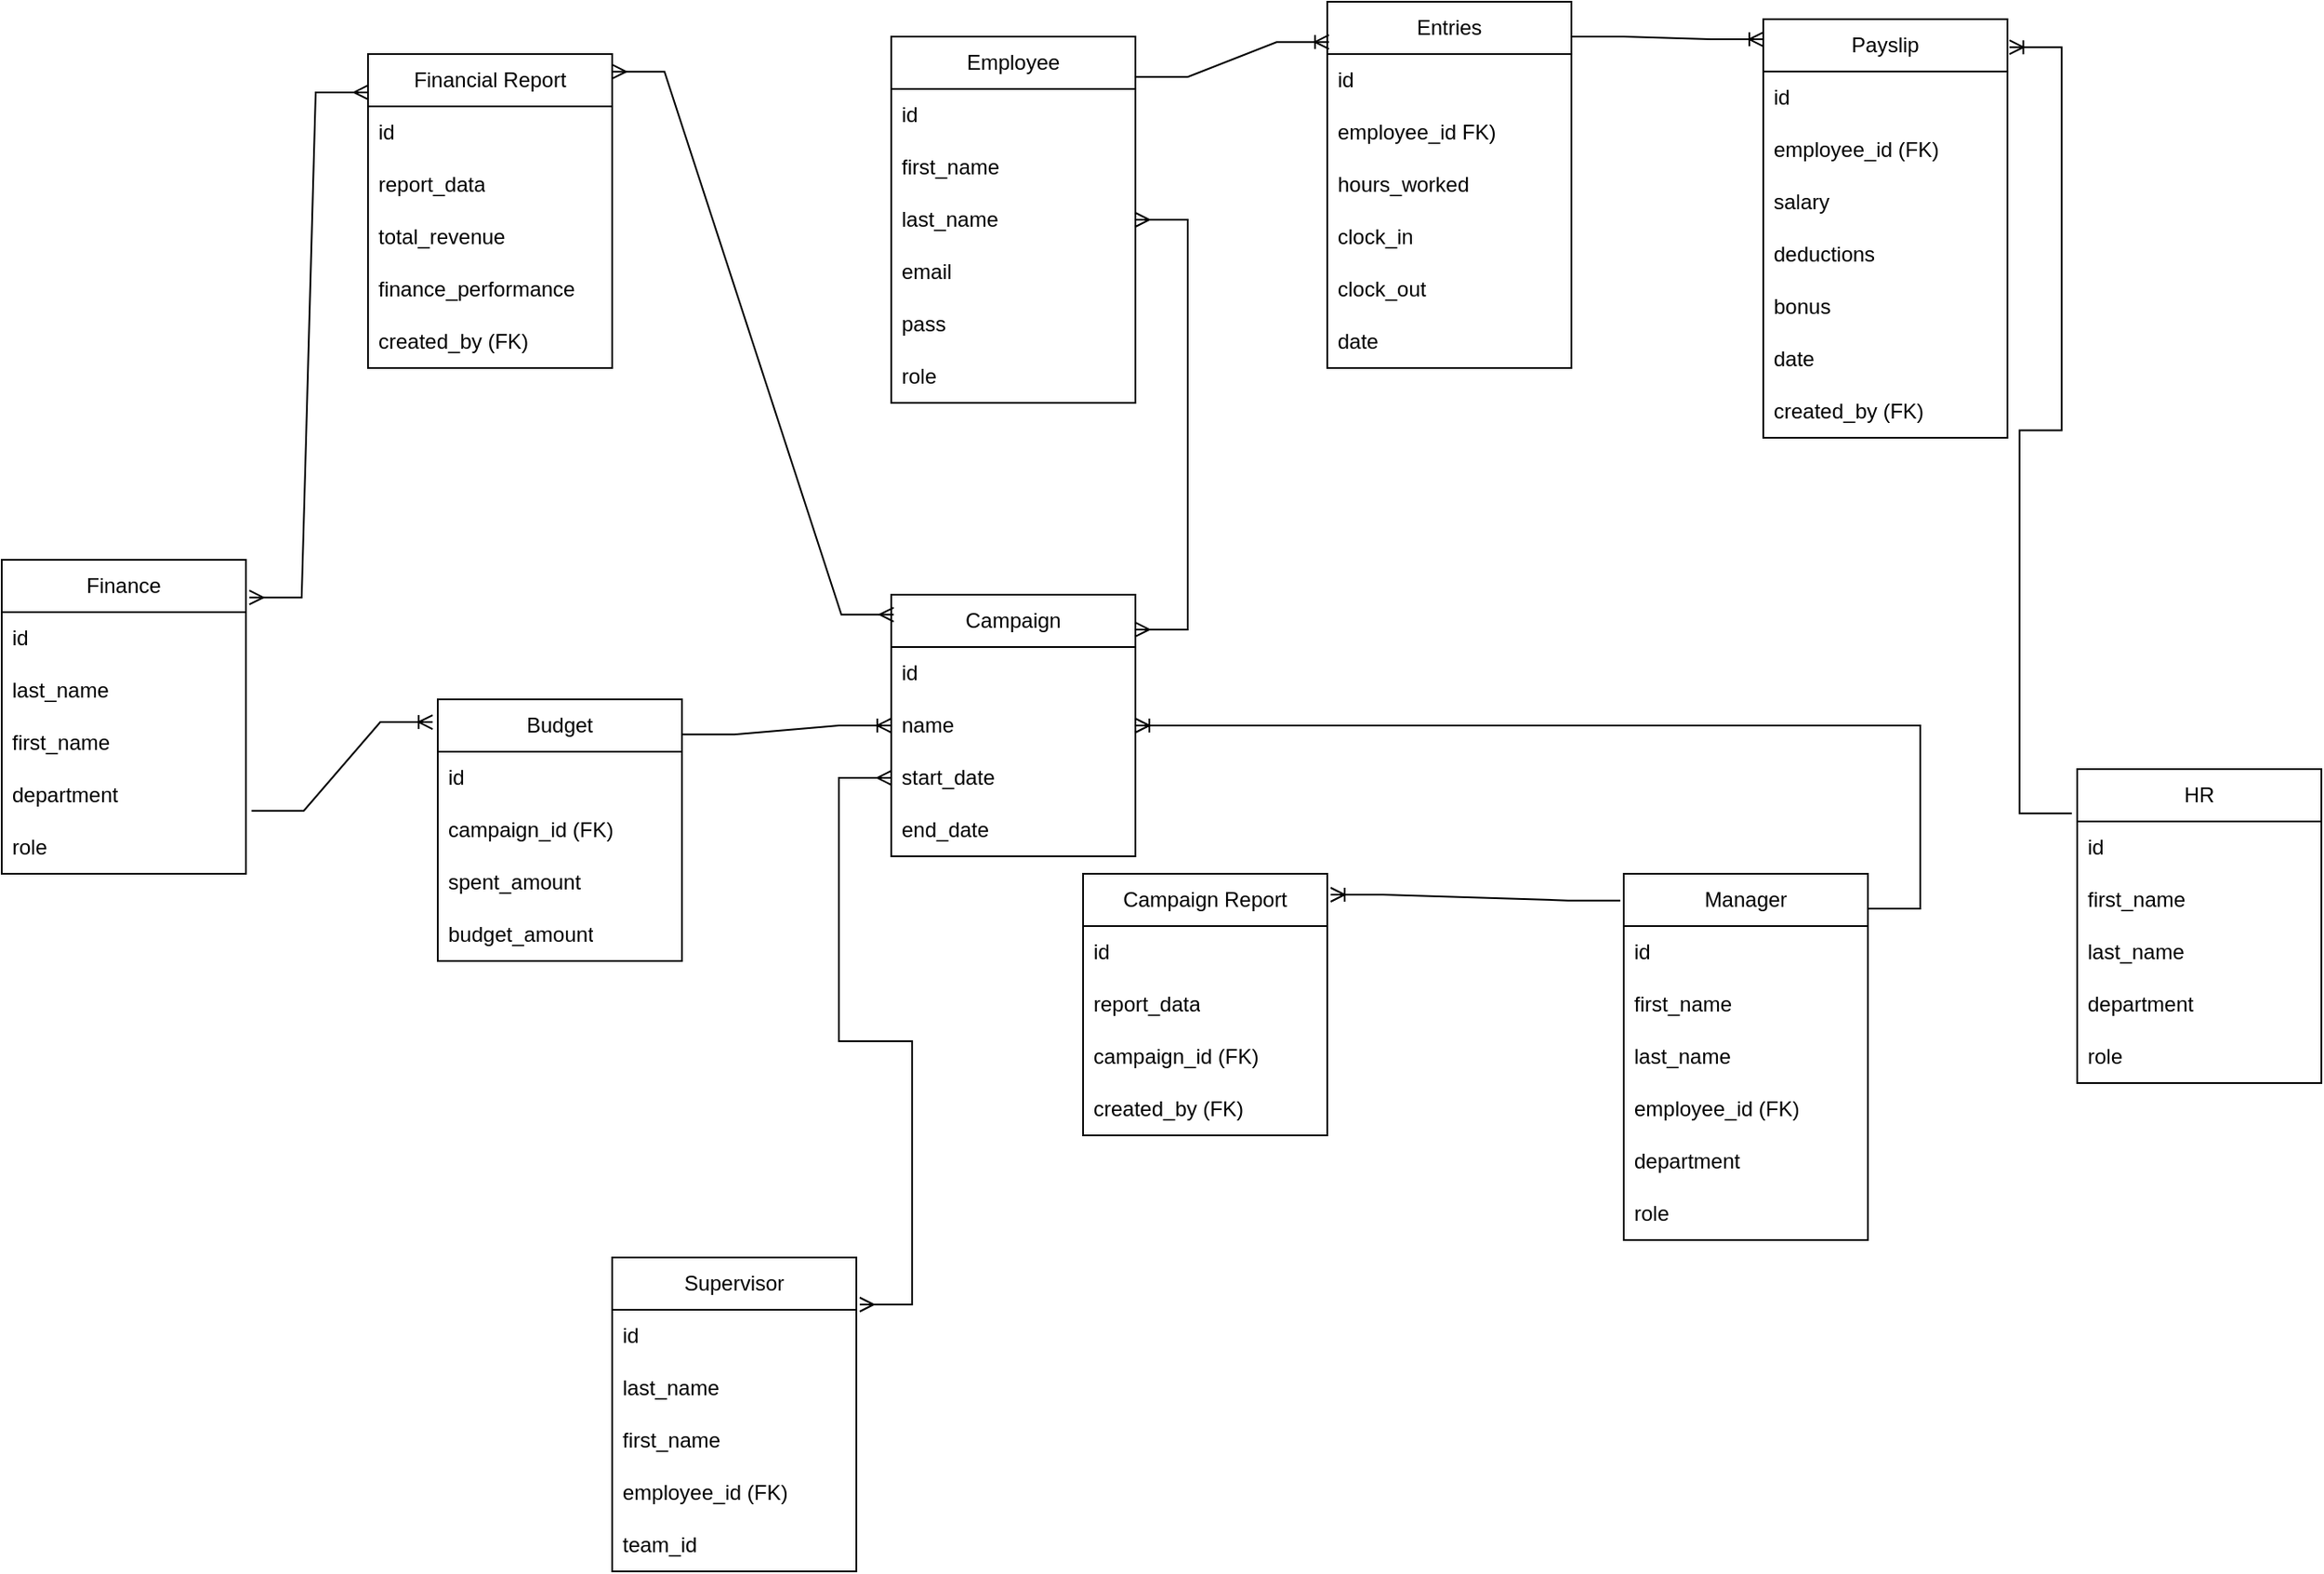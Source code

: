 <mxfile version="26.2.5">
  <diagram name="Page-1" id="Wmfk6qLvbJTr1F1_VfFd">
    <mxGraphModel dx="2498" dy="925" grid="1" gridSize="10" guides="1" tooltips="1" connect="1" arrows="1" fold="1" page="1" pageScale="1" pageWidth="827" pageHeight="1169" math="0" shadow="0">
      <root>
        <mxCell id="0" />
        <mxCell id="1" parent="0" />
        <mxCell id="tuSqd3and5ok3ep6RJln-10" value="Employee" style="swimlane;fontStyle=0;childLayout=stackLayout;horizontal=1;startSize=30;horizontalStack=0;resizeParent=1;resizeParentMax=0;resizeLast=0;collapsible=1;marginBottom=0;whiteSpace=wrap;html=1;" vertex="1" parent="1">
          <mxGeometry x="-40" y="90" width="140" height="210" as="geometry" />
        </mxCell>
        <mxCell id="tuSqd3and5ok3ep6RJln-11" value="id" style="text;strokeColor=none;fillColor=none;align=left;verticalAlign=middle;spacingLeft=4;spacingRight=4;overflow=hidden;points=[[0,0.5],[1,0.5]];portConstraint=eastwest;rotatable=0;whiteSpace=wrap;html=1;" vertex="1" parent="tuSqd3and5ok3ep6RJln-10">
          <mxGeometry y="30" width="140" height="30" as="geometry" />
        </mxCell>
        <mxCell id="tuSqd3and5ok3ep6RJln-13" value="first_&lt;span style=&quot;color: rgba(0, 0, 0, 0); font-family: monospace; font-size: 0px; text-wrap-mode: nowrap;&quot;&gt;%3CmxGraphModel%3E%3Croot%3E%3CmxCell%20id%3D%220%22%2F%3E%3CmxCell%20id%3D%221%22%20parent%3D%220%22%2F%3E%3CmxCell%20id%3D%222%22%20value%3D%22name%22%20style%3D%22text%3BstrokeColor%3Dnone%3BfillColor%3Dnone%3Balign%3Dleft%3BverticalAlign%3Dmiddle%3BspacingLeft%3D4%3BspacingRight%3D4%3Boverflow%3Dhidden%3Bpoints%3D%5B%5B0%2C0.5%5D%2C%5B1%2C0.5%5D%5D%3BportConstraint%3Deastwest%3Brotatable%3D0%3BwhiteSpace%3Dwrap%3Bhtml%3D1%3B%22%20vertex%3D%221%22%20parent%3D%221%22%3E%3CmxGeometry%20x%3D%22-200%22%20y%3D%22850%22%20width%3D%22140%22%20height%3D%2230%22%20as%3D%22geometry%22%2F%3E%3C%2FmxCell%3E%3C%2Froot%3E%3C%2FmxGraphModel%3E&lt;/span&gt;name" style="text;strokeColor=none;fillColor=none;align=left;verticalAlign=middle;spacingLeft=4;spacingRight=4;overflow=hidden;points=[[0,0.5],[1,0.5]];portConstraint=eastwest;rotatable=0;whiteSpace=wrap;html=1;" vertex="1" parent="tuSqd3and5ok3ep6RJln-10">
          <mxGeometry y="60" width="140" height="30" as="geometry" />
        </mxCell>
        <mxCell id="tuSqd3and5ok3ep6RJln-120" value="last_&lt;span style=&quot;color: rgba(0, 0, 0, 0); font-family: monospace; font-size: 0px; text-wrap-mode: nowrap;&quot;&gt;%3CmxGraphModel%3E%3Croot%3E%3CmxCell%20id%3D%220%22%2F%3E%3CmxCell%20id%3D%221%22%20parent%3D%220%22%2F%3E%3CmxCell%20id%3D%222%22%20value%3D%22name%22%20style%3D%22text%3BstrokeColor%3Dnone%3BfillColor%3Dnone%3Balign%3Dleft%3BverticalAlign%3Dmiddle%3BspacingLeft%3D4%3BspacingRight%3D4%3Boverflow%3Dhidden%3Bpoints%3D%5B%5B0%2C0.5%5D%2C%5B1%2C0.5%5D%5D%3BportConstraint%3Deastwest%3Brotatable%3D0%3BwhiteSpace%3Dwrap%3Bhtml%3D1%3B%22%20vertex%3D%221%22%20parent%3D%221%22%3E%3CmxGeometry%20x%3D%22-200%22%20y%3D%22850%22%20width%3D%22140%22%20height%3D%2230%22%20as%3D%22geometry%22%2F%3E%3C%2FmxCell%3E%3C%2Froot%3E%3C%2FmxGraphModel%3E&lt;/span&gt;name" style="text;strokeColor=none;fillColor=none;align=left;verticalAlign=middle;spacingLeft=4;spacingRight=4;overflow=hidden;points=[[0,0.5],[1,0.5]];portConstraint=eastwest;rotatable=0;whiteSpace=wrap;html=1;" vertex="1" parent="tuSqd3and5ok3ep6RJln-10">
          <mxGeometry y="90" width="140" height="30" as="geometry" />
        </mxCell>
        <mxCell id="tuSqd3and5ok3ep6RJln-15" value="email" style="text;strokeColor=none;fillColor=none;align=left;verticalAlign=middle;spacingLeft=4;spacingRight=4;overflow=hidden;points=[[0,0.5],[1,0.5]];portConstraint=eastwest;rotatable=0;whiteSpace=wrap;html=1;" vertex="1" parent="tuSqd3and5ok3ep6RJln-10">
          <mxGeometry y="120" width="140" height="30" as="geometry" />
        </mxCell>
        <mxCell id="tuSqd3and5ok3ep6RJln-16" value="pass" style="text;strokeColor=none;fillColor=none;align=left;verticalAlign=middle;spacingLeft=4;spacingRight=4;overflow=hidden;points=[[0,0.5],[1,0.5]];portConstraint=eastwest;rotatable=0;whiteSpace=wrap;html=1;" vertex="1" parent="tuSqd3and5ok3ep6RJln-10">
          <mxGeometry y="150" width="140" height="30" as="geometry" />
        </mxCell>
        <mxCell id="tuSqd3and5ok3ep6RJln-17" value="role" style="text;strokeColor=none;fillColor=none;align=left;verticalAlign=middle;spacingLeft=4;spacingRight=4;overflow=hidden;points=[[0,0.5],[1,0.5]];portConstraint=eastwest;rotatable=0;whiteSpace=wrap;html=1;" vertex="1" parent="tuSqd3and5ok3ep6RJln-10">
          <mxGeometry y="180" width="140" height="30" as="geometry" />
        </mxCell>
        <mxCell id="tuSqd3and5ok3ep6RJln-27" value="Entries" style="swimlane;fontStyle=0;childLayout=stackLayout;horizontal=1;startSize=30;horizontalStack=0;resizeParent=1;resizeParentMax=0;resizeLast=0;collapsible=1;marginBottom=0;whiteSpace=wrap;html=1;" vertex="1" parent="1">
          <mxGeometry x="210" y="70" width="140" height="210" as="geometry" />
        </mxCell>
        <mxCell id="tuSqd3and5ok3ep6RJln-34" value="id" style="text;strokeColor=none;fillColor=none;align=left;verticalAlign=middle;spacingLeft=4;spacingRight=4;overflow=hidden;points=[[0,0.5],[1,0.5]];portConstraint=eastwest;rotatable=0;whiteSpace=wrap;html=1;" vertex="1" parent="tuSqd3and5ok3ep6RJln-27">
          <mxGeometry y="30" width="140" height="30" as="geometry" />
        </mxCell>
        <mxCell id="tuSqd3and5ok3ep6RJln-28" value="employee_id FK)" style="text;strokeColor=none;fillColor=none;align=left;verticalAlign=middle;spacingLeft=4;spacingRight=4;overflow=hidden;points=[[0,0.5],[1,0.5]];portConstraint=eastwest;rotatable=0;whiteSpace=wrap;html=1;" vertex="1" parent="tuSqd3and5ok3ep6RJln-27">
          <mxGeometry y="60" width="140" height="30" as="geometry" />
        </mxCell>
        <mxCell id="tuSqd3and5ok3ep6RJln-29" value="hours_worked" style="text;strokeColor=none;fillColor=none;align=left;verticalAlign=middle;spacingLeft=4;spacingRight=4;overflow=hidden;points=[[0,0.5],[1,0.5]];portConstraint=eastwest;rotatable=0;whiteSpace=wrap;html=1;" vertex="1" parent="tuSqd3and5ok3ep6RJln-27">
          <mxGeometry y="90" width="140" height="30" as="geometry" />
        </mxCell>
        <mxCell id="tuSqd3and5ok3ep6RJln-30" value="clock_in" style="text;strokeColor=none;fillColor=none;align=left;verticalAlign=middle;spacingLeft=4;spacingRight=4;overflow=hidden;points=[[0,0.5],[1,0.5]];portConstraint=eastwest;rotatable=0;whiteSpace=wrap;html=1;" vertex="1" parent="tuSqd3and5ok3ep6RJln-27">
          <mxGeometry y="120" width="140" height="30" as="geometry" />
        </mxCell>
        <mxCell id="tuSqd3and5ok3ep6RJln-31" value="clock_out" style="text;strokeColor=none;fillColor=none;align=left;verticalAlign=middle;spacingLeft=4;spacingRight=4;overflow=hidden;points=[[0,0.5],[1,0.5]];portConstraint=eastwest;rotatable=0;whiteSpace=wrap;html=1;" vertex="1" parent="tuSqd3and5ok3ep6RJln-27">
          <mxGeometry y="150" width="140" height="30" as="geometry" />
        </mxCell>
        <mxCell id="tuSqd3and5ok3ep6RJln-32" value="date" style="text;strokeColor=none;fillColor=none;align=left;verticalAlign=middle;spacingLeft=4;spacingRight=4;overflow=hidden;points=[[0,0.5],[1,0.5]];portConstraint=eastwest;rotatable=0;whiteSpace=wrap;html=1;" vertex="1" parent="tuSqd3and5ok3ep6RJln-27">
          <mxGeometry y="180" width="140" height="30" as="geometry" />
        </mxCell>
        <mxCell id="tuSqd3and5ok3ep6RJln-35" value="Payslip" style="swimlane;fontStyle=0;childLayout=stackLayout;horizontal=1;startSize=30;horizontalStack=0;resizeParent=1;resizeParentMax=0;resizeLast=0;collapsible=1;marginBottom=0;whiteSpace=wrap;html=1;" vertex="1" parent="1">
          <mxGeometry x="460" y="80" width="140" height="240" as="geometry" />
        </mxCell>
        <mxCell id="tuSqd3and5ok3ep6RJln-36" value="id" style="text;strokeColor=none;fillColor=none;align=left;verticalAlign=middle;spacingLeft=4;spacingRight=4;overflow=hidden;points=[[0,0.5],[1,0.5]];portConstraint=eastwest;rotatable=0;whiteSpace=wrap;html=1;" vertex="1" parent="tuSqd3and5ok3ep6RJln-35">
          <mxGeometry y="30" width="140" height="30" as="geometry" />
        </mxCell>
        <mxCell id="tuSqd3and5ok3ep6RJln-37" value="employee_id (FK)" style="text;strokeColor=none;fillColor=none;align=left;verticalAlign=middle;spacingLeft=4;spacingRight=4;overflow=hidden;points=[[0,0.5],[1,0.5]];portConstraint=eastwest;rotatable=0;whiteSpace=wrap;html=1;" vertex="1" parent="tuSqd3and5ok3ep6RJln-35">
          <mxGeometry y="60" width="140" height="30" as="geometry" />
        </mxCell>
        <mxCell id="tuSqd3and5ok3ep6RJln-38" value="salary" style="text;strokeColor=none;fillColor=none;align=left;verticalAlign=middle;spacingLeft=4;spacingRight=4;overflow=hidden;points=[[0,0.5],[1,0.5]];portConstraint=eastwest;rotatable=0;whiteSpace=wrap;html=1;" vertex="1" parent="tuSqd3and5ok3ep6RJln-35">
          <mxGeometry y="90" width="140" height="30" as="geometry" />
        </mxCell>
        <mxCell id="tuSqd3and5ok3ep6RJln-39" value="deductions" style="text;strokeColor=none;fillColor=none;align=left;verticalAlign=middle;spacingLeft=4;spacingRight=4;overflow=hidden;points=[[0,0.5],[1,0.5]];portConstraint=eastwest;rotatable=0;whiteSpace=wrap;html=1;" vertex="1" parent="tuSqd3and5ok3ep6RJln-35">
          <mxGeometry y="120" width="140" height="30" as="geometry" />
        </mxCell>
        <mxCell id="tuSqd3and5ok3ep6RJln-40" value="bonus" style="text;strokeColor=none;fillColor=none;align=left;verticalAlign=middle;spacingLeft=4;spacingRight=4;overflow=hidden;points=[[0,0.5],[1,0.5]];portConstraint=eastwest;rotatable=0;whiteSpace=wrap;html=1;" vertex="1" parent="tuSqd3and5ok3ep6RJln-35">
          <mxGeometry y="150" width="140" height="30" as="geometry" />
        </mxCell>
        <mxCell id="tuSqd3and5ok3ep6RJln-41" value="date" style="text;strokeColor=none;fillColor=none;align=left;verticalAlign=middle;spacingLeft=4;spacingRight=4;overflow=hidden;points=[[0,0.5],[1,0.5]];portConstraint=eastwest;rotatable=0;whiteSpace=wrap;html=1;" vertex="1" parent="tuSqd3and5ok3ep6RJln-35">
          <mxGeometry y="180" width="140" height="30" as="geometry" />
        </mxCell>
        <mxCell id="tuSqd3and5ok3ep6RJln-114" value="created_by (FK)" style="text;strokeColor=none;fillColor=none;align=left;verticalAlign=middle;spacingLeft=4;spacingRight=4;overflow=hidden;points=[[0,0.5],[1,0.5]];portConstraint=eastwest;rotatable=0;whiteSpace=wrap;html=1;" vertex="1" parent="tuSqd3and5ok3ep6RJln-35">
          <mxGeometry y="210" width="140" height="30" as="geometry" />
        </mxCell>
        <mxCell id="tuSqd3and5ok3ep6RJln-42" value="Campaign" style="swimlane;fontStyle=0;childLayout=stackLayout;horizontal=1;startSize=30;horizontalStack=0;resizeParent=1;resizeParentMax=0;resizeLast=0;collapsible=1;marginBottom=0;whiteSpace=wrap;html=1;" vertex="1" parent="1">
          <mxGeometry x="-40" y="410" width="140" height="150" as="geometry" />
        </mxCell>
        <mxCell id="tuSqd3and5ok3ep6RJln-43" value="id" style="text;strokeColor=none;fillColor=none;align=left;verticalAlign=middle;spacingLeft=4;spacingRight=4;overflow=hidden;points=[[0,0.5],[1,0.5]];portConstraint=eastwest;rotatable=0;whiteSpace=wrap;html=1;" vertex="1" parent="tuSqd3and5ok3ep6RJln-42">
          <mxGeometry y="30" width="140" height="30" as="geometry" />
        </mxCell>
        <mxCell id="tuSqd3and5ok3ep6RJln-44" value="name" style="text;strokeColor=none;fillColor=none;align=left;verticalAlign=middle;spacingLeft=4;spacingRight=4;overflow=hidden;points=[[0,0.5],[1,0.5]];portConstraint=eastwest;rotatable=0;whiteSpace=wrap;html=1;" vertex="1" parent="tuSqd3and5ok3ep6RJln-42">
          <mxGeometry y="60" width="140" height="30" as="geometry" />
        </mxCell>
        <mxCell id="tuSqd3and5ok3ep6RJln-45" value="start_date" style="text;strokeColor=none;fillColor=none;align=left;verticalAlign=middle;spacingLeft=4;spacingRight=4;overflow=hidden;points=[[0,0.5],[1,0.5]];portConstraint=eastwest;rotatable=0;whiteSpace=wrap;html=1;" vertex="1" parent="tuSqd3and5ok3ep6RJln-42">
          <mxGeometry y="90" width="140" height="30" as="geometry" />
        </mxCell>
        <mxCell id="tuSqd3and5ok3ep6RJln-46" value="end_date" style="text;strokeColor=none;fillColor=none;align=left;verticalAlign=middle;spacingLeft=4;spacingRight=4;overflow=hidden;points=[[0,0.5],[1,0.5]];portConstraint=eastwest;rotatable=0;whiteSpace=wrap;html=1;" vertex="1" parent="tuSqd3and5ok3ep6RJln-42">
          <mxGeometry y="120" width="140" height="30" as="geometry" />
        </mxCell>
        <mxCell id="tuSqd3and5ok3ep6RJln-49" value="Campaign Report&lt;span style=&quot;color: rgba(0, 0, 0, 0); font-family: monospace; font-size: 0px; text-align: start; text-wrap-mode: nowrap;&quot;&gt;%3CmxGraphModel%3E%3Croot%3E%3CmxCell%20id%3D%220%22%2F%3E%3CmxCell%20id%3D%221%22%20parent%3D%220%22%2F%3E%3CmxCell%20id%3D%222%22%20value%3D%22Campaign%20Report%22%20style%3D%22swimlane%3BfontStyle%3D0%3BchildLayout%3DstackLayout%3Bhorizontal%3D1%3BstartSize%3D30%3BhorizontalStack%3D0%3BresizeParent%3D1%3BresizeParentMax%3D0%3BresizeLast%3D0%3Bcollapsible%3D1%3BmarginBottom%3D0%3BwhiteSpace%3Dwrap%3Bhtml%3D1%3B%22%20vertex%3D%221%22%20parent%3D%221%22%3E%3CmxGeometry%20x%3D%2270%22%20y%3D%22570%22%20width%3D%22140%22%20height%3D%22150%22%20as%3D%22geometry%22%3E%3CmxRectangle%20x%3D%2280%22%20y%3D%22520%22%20width%3D%22130%22%20height%3D%2230%22%20as%3D%22alternateBounds%22%2F%3E%3C%2FmxGeometry%3E%3C%2FmxCell%3E%3CmxCell%20id%3D%223%22%20value%3D%22id%22%20style%3D%22text%3BstrokeColor%3Dnone%3BfillColor%3Dnone%3Balign%3Dleft%3BverticalAlign%3Dmiddle%3BspacingLeft%3D4%3BspacingRight%3D4%3Boverflow%3Dhidden%3Bpoints%3D%5B%5B0%2C0.5%5D%2C%5B1%2C0.5%5D%5D%3BportConstraint%3Deastwest%3Brotatable%3D0%3BwhiteSpace%3Dwrap%3Bhtml%3D1%3B%22%20vertex%3D%221%22%20parent%3D%222%22%3E%3CmxGeometry%20y%3D%2230%22%20width%3D%22140%22%20height%3D%2230%22%20as%3D%22geometry%22%2F%3E%3C%2FmxCell%3E%3CmxCell%20id%3D%224%22%20value%3D%22report_data%22%20style%3D%22text%3BstrokeColor%3Dnone%3BfillColor%3Dnone%3Balign%3Dleft%3BverticalAlign%3Dmiddle%3BspacingLeft%3D4%3BspacingRight%3D4%3Boverflow%3Dhidden%3Bpoints%3D%5B%5B0%2C0.5%5D%2C%5B1%2C0.5%5D%5D%3BportConstraint%3Deastwest%3Brotatable%3D0%3BwhiteSpace%3Dwrap%3Bhtml%3D1%3B%22%20vertex%3D%221%22%20parent%3D%222%22%3E%3CmxGeometry%20y%3D%2260%22%20width%3D%22140%22%20height%3D%2230%22%20as%3D%22geometry%22%2F%3E%3C%2FmxCell%3E%3CmxCell%20id%3D%225%22%20value%3D%22campaign_id%20(FK)%22%20style%3D%22text%3BstrokeColor%3Dnone%3BfillColor%3Dnone%3Balign%3Dleft%3BverticalAlign%3Dmiddle%3BspacingLeft%3D4%3BspacingRight%3D4%3Boverflow%3Dhidden%3Bpoints%3D%5B%5B0%2C0.5%5D%2C%5B1%2C0.5%5D%5D%3BportConstraint%3Deastwest%3Brotatable%3D0%3BwhiteSpace%3Dwrap%3Bhtml%3D1%3B%22%20vertex%3D%221%22%20parent%3D%222%22%3E%3CmxGeometry%20y%3D%2290%22%20width%3D%22140%22%20height%3D%2230%22%20as%3D%22geometry%22%2F%3E%3C%2FmxCell%3E%3CmxCell%20id%3D%226%22%20value%3D%22created_by%20(FK)%22%20style%3D%22text%3BstrokeColor%3Dnone%3BfillColor%3Dnone%3Balign%3Dleft%3BverticalAlign%3Dmiddle%3BspacingLeft%3D4%3BspacingRight%3D4%3Boverflow%3Dhidden%3Bpoints%3D%5B%5B0%2C0.5%5D%2C%5B1%2C0.5%5D%5D%3BportConstraint%3Deastwest%3Brotatable%3D0%3BwhiteSpace%3Dwrap%3Bhtml%3D1%3B%22%20vertex%3D%221%22%20parent%3D%222%22%3E%3CmxGeometry%20y%3D%22120%22%20width%3D%22140%22%20height%3D%2230%22%20as%3D%22geometry%22%2F%3E%3C%2FmxCell%3E%3C%2Froot%3E%3C%2FmxGraphModel%3E&lt;/span&gt;" style="swimlane;fontStyle=0;childLayout=stackLayout;horizontal=1;startSize=30;horizontalStack=0;resizeParent=1;resizeParentMax=0;resizeLast=0;collapsible=1;marginBottom=0;whiteSpace=wrap;html=1;" vertex="1" parent="1">
          <mxGeometry x="70" y="570" width="140" height="150" as="geometry">
            <mxRectangle x="80" y="520" width="130" height="30" as="alternateBounds" />
          </mxGeometry>
        </mxCell>
        <mxCell id="tuSqd3and5ok3ep6RJln-50" value="id" style="text;strokeColor=none;fillColor=none;align=left;verticalAlign=middle;spacingLeft=4;spacingRight=4;overflow=hidden;points=[[0,0.5],[1,0.5]];portConstraint=eastwest;rotatable=0;whiteSpace=wrap;html=1;" vertex="1" parent="tuSqd3and5ok3ep6RJln-49">
          <mxGeometry y="30" width="140" height="30" as="geometry" />
        </mxCell>
        <mxCell id="tuSqd3and5ok3ep6RJln-51" value="report_data" style="text;strokeColor=none;fillColor=none;align=left;verticalAlign=middle;spacingLeft=4;spacingRight=4;overflow=hidden;points=[[0,0.5],[1,0.5]];portConstraint=eastwest;rotatable=0;whiteSpace=wrap;html=1;" vertex="1" parent="tuSqd3and5ok3ep6RJln-49">
          <mxGeometry y="60" width="140" height="30" as="geometry" />
        </mxCell>
        <mxCell id="tuSqd3and5ok3ep6RJln-52" value="campaign_id (FK)" style="text;strokeColor=none;fillColor=none;align=left;verticalAlign=middle;spacingLeft=4;spacingRight=4;overflow=hidden;points=[[0,0.5],[1,0.5]];portConstraint=eastwest;rotatable=0;whiteSpace=wrap;html=1;" vertex="1" parent="tuSqd3and5ok3ep6RJln-49">
          <mxGeometry y="90" width="140" height="30" as="geometry" />
        </mxCell>
        <mxCell id="tuSqd3and5ok3ep6RJln-53" value="created_by (FK)" style="text;strokeColor=none;fillColor=none;align=left;verticalAlign=middle;spacingLeft=4;spacingRight=4;overflow=hidden;points=[[0,0.5],[1,0.5]];portConstraint=eastwest;rotatable=0;whiteSpace=wrap;html=1;" vertex="1" parent="tuSqd3and5ok3ep6RJln-49">
          <mxGeometry y="120" width="140" height="30" as="geometry" />
        </mxCell>
        <mxCell id="tuSqd3and5ok3ep6RJln-54" value="Manager" style="swimlane;fontStyle=0;childLayout=stackLayout;horizontal=1;startSize=30;horizontalStack=0;resizeParent=1;resizeParentMax=0;resizeLast=0;collapsible=1;marginBottom=0;whiteSpace=wrap;html=1;" vertex="1" parent="1">
          <mxGeometry x="380" y="570" width="140" height="210" as="geometry" />
        </mxCell>
        <mxCell id="tuSqd3and5ok3ep6RJln-55" value="id" style="text;strokeColor=none;fillColor=none;align=left;verticalAlign=middle;spacingLeft=4;spacingRight=4;overflow=hidden;points=[[0,0.5],[1,0.5]];portConstraint=eastwest;rotatable=0;whiteSpace=wrap;html=1;" vertex="1" parent="tuSqd3and5ok3ep6RJln-54">
          <mxGeometry y="30" width="140" height="30" as="geometry" />
        </mxCell>
        <mxCell id="tuSqd3and5ok3ep6RJln-128" value="first_&lt;span style=&quot;color: rgba(0, 0, 0, 0); font-family: monospace; font-size: 0px; text-wrap-mode: nowrap;&quot;&gt;%3CmxGraphModel%3E%3Croot%3E%3CmxCell%20id%3D%220%22%2F%3E%3CmxCell%20id%3D%221%22%20parent%3D%220%22%2F%3E%3CmxCell%20id%3D%222%22%20value%3D%22name%22%20style%3D%22text%3BstrokeColor%3Dnone%3BfillColor%3Dnone%3Balign%3Dleft%3BverticalAlign%3Dmiddle%3BspacingLeft%3D4%3BspacingRight%3D4%3Boverflow%3Dhidden%3Bpoints%3D%5B%5B0%2C0.5%5D%2C%5B1%2C0.5%5D%5D%3BportConstraint%3Deastwest%3Brotatable%3D0%3BwhiteSpace%3Dwrap%3Bhtml%3D1%3B%22%20vertex%3D%221%22%20parent%3D%221%22%3E%3CmxGeometry%20x%3D%22-200%22%20y%3D%22850%22%20width%3D%22140%22%20height%3D%2230%22%20as%3D%22geometry%22%2F%3E%3C%2FmxCell%3E%3C%2Froot%3E%3C%2FmxGraphModel%3E&lt;/span&gt;name" style="text;strokeColor=none;fillColor=none;align=left;verticalAlign=middle;spacingLeft=4;spacingRight=4;overflow=hidden;points=[[0,0.5],[1,0.5]];portConstraint=eastwest;rotatable=0;whiteSpace=wrap;html=1;" vertex="1" parent="tuSqd3and5ok3ep6RJln-54">
          <mxGeometry y="60" width="140" height="30" as="geometry" />
        </mxCell>
        <mxCell id="tuSqd3and5ok3ep6RJln-123" value="last_&lt;span style=&quot;color: rgba(0, 0, 0, 0); font-family: monospace; font-size: 0px; text-wrap-mode: nowrap;&quot;&gt;%3CmxGraphModel%3E%3Croot%3E%3CmxCell%20id%3D%220%22%2F%3E%3CmxCell%20id%3D%221%22%20parent%3D%220%22%2F%3E%3CmxCell%20id%3D%222%22%20value%3D%22name%22%20style%3D%22text%3BstrokeColor%3Dnone%3BfillColor%3Dnone%3Balign%3Dleft%3BverticalAlign%3Dmiddle%3BspacingLeft%3D4%3BspacingRight%3D4%3Boverflow%3Dhidden%3Bpoints%3D%5B%5B0%2C0.5%5D%2C%5B1%2C0.5%5D%5D%3BportConstraint%3Deastwest%3Brotatable%3D0%3BwhiteSpace%3Dwrap%3Bhtml%3D1%3B%22%20vertex%3D%221%22%20parent%3D%221%22%3E%3CmxGeometry%20x%3D%22-200%22%20y%3D%22850%22%20width%3D%22140%22%20height%3D%2230%22%20as%3D%22geometry%22%2F%3E%3C%2FmxCell%3E%3C%2Froot%3E%3C%2FmxGraphModel%3E&lt;/span&gt;name" style="text;strokeColor=none;fillColor=none;align=left;verticalAlign=middle;spacingLeft=4;spacingRight=4;overflow=hidden;points=[[0,0.5],[1,0.5]];portConstraint=eastwest;rotatable=0;whiteSpace=wrap;html=1;" vertex="1" parent="tuSqd3and5ok3ep6RJln-54">
          <mxGeometry y="90" width="140" height="30" as="geometry" />
        </mxCell>
        <mxCell id="tuSqd3and5ok3ep6RJln-61" value="employee_id (FK)" style="text;strokeColor=none;fillColor=none;align=left;verticalAlign=middle;spacingLeft=4;spacingRight=4;overflow=hidden;points=[[0,0.5],[1,0.5]];portConstraint=eastwest;rotatable=0;whiteSpace=wrap;html=1;" vertex="1" parent="tuSqd3and5ok3ep6RJln-54">
          <mxGeometry y="120" width="140" height="30" as="geometry" />
        </mxCell>
        <mxCell id="tuSqd3and5ok3ep6RJln-59" value="department" style="text;strokeColor=none;fillColor=none;align=left;verticalAlign=middle;spacingLeft=4;spacingRight=4;overflow=hidden;points=[[0,0.5],[1,0.5]];portConstraint=eastwest;rotatable=0;whiteSpace=wrap;html=1;" vertex="1" parent="tuSqd3and5ok3ep6RJln-54">
          <mxGeometry y="150" width="140" height="30" as="geometry" />
        </mxCell>
        <mxCell id="tuSqd3and5ok3ep6RJln-60" value="role" style="text;strokeColor=none;fillColor=none;align=left;verticalAlign=middle;spacingLeft=4;spacingRight=4;overflow=hidden;points=[[0,0.5],[1,0.5]];portConstraint=eastwest;rotatable=0;whiteSpace=wrap;html=1;" vertex="1" parent="tuSqd3and5ok3ep6RJln-54">
          <mxGeometry y="180" width="140" height="30" as="geometry" />
        </mxCell>
        <mxCell id="tuSqd3and5ok3ep6RJln-67" value="Supervisor" style="swimlane;fontStyle=0;childLayout=stackLayout;horizontal=1;startSize=30;horizontalStack=0;resizeParent=1;resizeParentMax=0;resizeLast=0;collapsible=1;marginBottom=0;whiteSpace=wrap;html=1;" vertex="1" parent="1">
          <mxGeometry x="-200" y="790" width="140" height="180" as="geometry" />
        </mxCell>
        <mxCell id="tuSqd3and5ok3ep6RJln-68" value="id" style="text;strokeColor=none;fillColor=none;align=left;verticalAlign=middle;spacingLeft=4;spacingRight=4;overflow=hidden;points=[[0,0.5],[1,0.5]];portConstraint=eastwest;rotatable=0;whiteSpace=wrap;html=1;" vertex="1" parent="tuSqd3and5ok3ep6RJln-67">
          <mxGeometry y="30" width="140" height="30" as="geometry" />
        </mxCell>
        <mxCell id="tuSqd3and5ok3ep6RJln-125" value="last_&lt;span style=&quot;color: rgba(0, 0, 0, 0); font-family: monospace; font-size: 0px; text-wrap-mode: nowrap;&quot;&gt;%3CmxGraphModel%3E%3Croot%3E%3CmxCell%20id%3D%220%22%2F%3E%3CmxCell%20id%3D%221%22%20parent%3D%220%22%2F%3E%3CmxCell%20id%3D%222%22%20value%3D%22name%22%20style%3D%22text%3BstrokeColor%3Dnone%3BfillColor%3Dnone%3Balign%3Dleft%3BverticalAlign%3Dmiddle%3BspacingLeft%3D4%3BspacingRight%3D4%3Boverflow%3Dhidden%3Bpoints%3D%5B%5B0%2C0.5%5D%2C%5B1%2C0.5%5D%5D%3BportConstraint%3Deastwest%3Brotatable%3D0%3BwhiteSpace%3Dwrap%3Bhtml%3D1%3B%22%20vertex%3D%221%22%20parent%3D%221%22%3E%3CmxGeometry%20x%3D%22-200%22%20y%3D%22850%22%20width%3D%22140%22%20height%3D%2230%22%20as%3D%22geometry%22%2F%3E%3C%2FmxCell%3E%3C%2Froot%3E%3C%2FmxGraphModel%3E&lt;/span&gt;name" style="text;strokeColor=none;fillColor=none;align=left;verticalAlign=middle;spacingLeft=4;spacingRight=4;overflow=hidden;points=[[0,0.5],[1,0.5]];portConstraint=eastwest;rotatable=0;whiteSpace=wrap;html=1;" vertex="1" parent="tuSqd3and5ok3ep6RJln-67">
          <mxGeometry y="60" width="140" height="30" as="geometry" />
        </mxCell>
        <mxCell id="tuSqd3and5ok3ep6RJln-124" value="first_&lt;span style=&quot;color: rgba(0, 0, 0, 0); font-family: monospace; font-size: 0px; text-wrap-mode: nowrap;&quot;&gt;%3CmxGraphModel%3E%3Croot%3E%3CmxCell%20id%3D%220%22%2F%3E%3CmxCell%20id%3D%221%22%20parent%3D%220%22%2F%3E%3CmxCell%20id%3D%222%22%20value%3D%22name%22%20style%3D%22text%3BstrokeColor%3Dnone%3BfillColor%3Dnone%3Balign%3Dleft%3BverticalAlign%3Dmiddle%3BspacingLeft%3D4%3BspacingRight%3D4%3Boverflow%3Dhidden%3Bpoints%3D%5B%5B0%2C0.5%5D%2C%5B1%2C0.5%5D%5D%3BportConstraint%3Deastwest%3Brotatable%3D0%3BwhiteSpace%3Dwrap%3Bhtml%3D1%3B%22%20vertex%3D%221%22%20parent%3D%221%22%3E%3CmxGeometry%20x%3D%22-200%22%20y%3D%22850%22%20width%3D%22140%22%20height%3D%2230%22%20as%3D%22geometry%22%2F%3E%3C%2FmxCell%3E%3C%2Froot%3E%3C%2FmxGraphModel%3E&lt;/span&gt;name" style="text;strokeColor=none;fillColor=none;align=left;verticalAlign=middle;spacingLeft=4;spacingRight=4;overflow=hidden;points=[[0,0.5],[1,0.5]];portConstraint=eastwest;rotatable=0;whiteSpace=wrap;html=1;" vertex="1" parent="tuSqd3and5ok3ep6RJln-67">
          <mxGeometry y="90" width="140" height="30" as="geometry" />
        </mxCell>
        <mxCell id="tuSqd3and5ok3ep6RJln-69" value="employee_id (FK)" style="text;strokeColor=none;fillColor=none;align=left;verticalAlign=middle;spacingLeft=4;spacingRight=4;overflow=hidden;points=[[0,0.5],[1,0.5]];portConstraint=eastwest;rotatable=0;whiteSpace=wrap;html=1;" vertex="1" parent="tuSqd3and5ok3ep6RJln-67">
          <mxGeometry y="120" width="140" height="30" as="geometry" />
        </mxCell>
        <mxCell id="tuSqd3and5ok3ep6RJln-70" value="team_id" style="text;strokeColor=none;fillColor=none;align=left;verticalAlign=middle;spacingLeft=4;spacingRight=4;overflow=hidden;points=[[0,0.5],[1,0.5]];portConstraint=eastwest;rotatable=0;whiteSpace=wrap;html=1;" vertex="1" parent="tuSqd3and5ok3ep6RJln-67">
          <mxGeometry y="150" width="140" height="30" as="geometry" />
        </mxCell>
        <mxCell id="tuSqd3and5ok3ep6RJln-72" value="Finance" style="swimlane;fontStyle=0;childLayout=stackLayout;horizontal=1;startSize=30;horizontalStack=0;resizeParent=1;resizeParentMax=0;resizeLast=0;collapsible=1;marginBottom=0;whiteSpace=wrap;html=1;" vertex="1" parent="1">
          <mxGeometry x="-550" y="390" width="140" height="180" as="geometry" />
        </mxCell>
        <mxCell id="tuSqd3and5ok3ep6RJln-73" value="id" style="text;strokeColor=none;fillColor=none;align=left;verticalAlign=middle;spacingLeft=4;spacingRight=4;overflow=hidden;points=[[0,0.5],[1,0.5]];portConstraint=eastwest;rotatable=0;whiteSpace=wrap;html=1;" vertex="1" parent="tuSqd3and5ok3ep6RJln-72">
          <mxGeometry y="30" width="140" height="30" as="geometry" />
        </mxCell>
        <mxCell id="tuSqd3and5ok3ep6RJln-127" value="last_&lt;span style=&quot;color: rgba(0, 0, 0, 0); font-family: monospace; font-size: 0px; text-wrap-mode: nowrap;&quot;&gt;%3CmxGraphModel%3E%3Croot%3E%3CmxCell%20id%3D%220%22%2F%3E%3CmxCell%20id%3D%221%22%20parent%3D%220%22%2F%3E%3CmxCell%20id%3D%222%22%20value%3D%22name%22%20style%3D%22text%3BstrokeColor%3Dnone%3BfillColor%3Dnone%3Balign%3Dleft%3BverticalAlign%3Dmiddle%3BspacingLeft%3D4%3BspacingRight%3D4%3Boverflow%3Dhidden%3Bpoints%3D%5B%5B0%2C0.5%5D%2C%5B1%2C0.5%5D%5D%3BportConstraint%3Deastwest%3Brotatable%3D0%3BwhiteSpace%3Dwrap%3Bhtml%3D1%3B%22%20vertex%3D%221%22%20parent%3D%221%22%3E%3CmxGeometry%20x%3D%22-200%22%20y%3D%22850%22%20width%3D%22140%22%20height%3D%2230%22%20as%3D%22geometry%22%2F%3E%3C%2FmxCell%3E%3C%2Froot%3E%3C%2FmxGraphModel%3E&lt;/span&gt;name" style="text;strokeColor=none;fillColor=none;align=left;verticalAlign=middle;spacingLeft=4;spacingRight=4;overflow=hidden;points=[[0,0.5],[1,0.5]];portConstraint=eastwest;rotatable=0;whiteSpace=wrap;html=1;" vertex="1" parent="tuSqd3and5ok3ep6RJln-72">
          <mxGeometry y="60" width="140" height="30" as="geometry" />
        </mxCell>
        <mxCell id="tuSqd3and5ok3ep6RJln-126" value="first_&lt;span style=&quot;color: rgba(0, 0, 0, 0); font-family: monospace; font-size: 0px; text-wrap-mode: nowrap;&quot;&gt;%3CmxGraphModel%3E%3Croot%3E%3CmxCell%20id%3D%220%22%2F%3E%3CmxCell%20id%3D%221%22%20parent%3D%220%22%2F%3E%3CmxCell%20id%3D%222%22%20value%3D%22name%22%20style%3D%22text%3BstrokeColor%3Dnone%3BfillColor%3Dnone%3Balign%3Dleft%3BverticalAlign%3Dmiddle%3BspacingLeft%3D4%3BspacingRight%3D4%3Boverflow%3Dhidden%3Bpoints%3D%5B%5B0%2C0.5%5D%2C%5B1%2C0.5%5D%5D%3BportConstraint%3Deastwest%3Brotatable%3D0%3BwhiteSpace%3Dwrap%3Bhtml%3D1%3B%22%20vertex%3D%221%22%20parent%3D%221%22%3E%3CmxGeometry%20x%3D%22-200%22%20y%3D%22850%22%20width%3D%22140%22%20height%3D%2230%22%20as%3D%22geometry%22%2F%3E%3C%2FmxCell%3E%3C%2Froot%3E%3C%2FmxGraphModel%3E&lt;/span&gt;name" style="text;strokeColor=none;fillColor=none;align=left;verticalAlign=middle;spacingLeft=4;spacingRight=4;overflow=hidden;points=[[0,0.5],[1,0.5]];portConstraint=eastwest;rotatable=0;whiteSpace=wrap;html=1;" vertex="1" parent="tuSqd3and5ok3ep6RJln-72">
          <mxGeometry y="90" width="140" height="30" as="geometry" />
        </mxCell>
        <mxCell id="tuSqd3and5ok3ep6RJln-74" value="department" style="text;strokeColor=none;fillColor=none;align=left;verticalAlign=middle;spacingLeft=4;spacingRight=4;overflow=hidden;points=[[0,0.5],[1,0.5]];portConstraint=eastwest;rotatable=0;whiteSpace=wrap;html=1;" vertex="1" parent="tuSqd3and5ok3ep6RJln-72">
          <mxGeometry y="120" width="140" height="30" as="geometry" />
        </mxCell>
        <mxCell id="tuSqd3and5ok3ep6RJln-75" value="role" style="text;strokeColor=none;fillColor=none;align=left;verticalAlign=middle;spacingLeft=4;spacingRight=4;overflow=hidden;points=[[0,0.5],[1,0.5]];portConstraint=eastwest;rotatable=0;whiteSpace=wrap;html=1;" vertex="1" parent="tuSqd3and5ok3ep6RJln-72">
          <mxGeometry y="150" width="140" height="30" as="geometry" />
        </mxCell>
        <mxCell id="tuSqd3and5ok3ep6RJln-76" value="" style="edgeStyle=entityRelationEdgeStyle;fontSize=12;html=1;endArrow=ERoneToMany;rounded=0;exitX=1;exitY=0.11;exitDx=0;exitDy=0;entryX=0.007;entryY=0.11;entryDx=0;entryDy=0;entryPerimeter=0;exitPerimeter=0;" edge="1" parent="1" source="tuSqd3and5ok3ep6RJln-10" target="tuSqd3and5ok3ep6RJln-27">
          <mxGeometry width="100" height="100" relative="1" as="geometry">
            <mxPoint x="300" y="670" as="sourcePoint" />
            <mxPoint x="400" y="570" as="targetPoint" />
          </mxGeometry>
        </mxCell>
        <mxCell id="tuSqd3and5ok3ep6RJln-78" value="" style="edgeStyle=entityRelationEdgeStyle;fontSize=12;html=1;endArrow=ERmany;startArrow=ERmany;rounded=0;exitX=1;exitY=0.133;exitDx=0;exitDy=0;exitPerimeter=0;" edge="1" parent="1" source="tuSqd3and5ok3ep6RJln-42" target="tuSqd3and5ok3ep6RJln-10">
          <mxGeometry width="100" height="100" relative="1" as="geometry">
            <mxPoint x="20" y="155" as="sourcePoint" />
            <mxPoint x="70" y="80" as="targetPoint" />
            <Array as="points">
              <mxPoint x="50" y="360" />
              <mxPoint x="70" y="290" />
              <mxPoint x="80" y="300" />
              <mxPoint x="50" y="300" />
            </Array>
          </mxGeometry>
        </mxCell>
        <mxCell id="tuSqd3and5ok3ep6RJln-79" value="" style="edgeStyle=entityRelationEdgeStyle;fontSize=12;html=1;endArrow=ERoneToMany;rounded=0;exitX=1;exitY=0.11;exitDx=0;exitDy=0;entryX=0;entryY=0.048;entryDx=0;entryDy=0;entryPerimeter=0;exitPerimeter=0;" edge="1" parent="1" target="tuSqd3and5ok3ep6RJln-35">
          <mxGeometry width="100" height="100" relative="1" as="geometry">
            <mxPoint x="350" y="90" as="sourcePoint" />
            <mxPoint x="461" y="90" as="targetPoint" />
          </mxGeometry>
        </mxCell>
        <mxCell id="tuSqd3and5ok3ep6RJln-82" value="" style="edgeStyle=entityRelationEdgeStyle;fontSize=12;html=1;endArrow=ERoneToMany;rounded=0;exitX=-0.014;exitY=0.073;exitDx=0;exitDy=0;entryX=1.014;entryY=0.08;entryDx=0;entryDy=0;entryPerimeter=0;exitPerimeter=0;" edge="1" parent="1" source="tuSqd3and5ok3ep6RJln-54" target="tuSqd3and5ok3ep6RJln-49">
          <mxGeometry width="100" height="100" relative="1" as="geometry">
            <mxPoint x="220" y="550" as="sourcePoint" />
            <mxPoint x="370" y="550" as="targetPoint" />
          </mxGeometry>
        </mxCell>
        <mxCell id="tuSqd3and5ok3ep6RJln-84" value="HR" style="swimlane;fontStyle=0;childLayout=stackLayout;horizontal=1;startSize=30;horizontalStack=0;resizeParent=1;resizeParentMax=0;resizeLast=0;collapsible=1;marginBottom=0;whiteSpace=wrap;html=1;" vertex="1" parent="1">
          <mxGeometry x="640" y="510" width="140" height="180" as="geometry" />
        </mxCell>
        <mxCell id="tuSqd3and5ok3ep6RJln-85" value="id" style="text;strokeColor=none;fillColor=none;align=left;verticalAlign=middle;spacingLeft=4;spacingRight=4;overflow=hidden;points=[[0,0.5],[1,0.5]];portConstraint=eastwest;rotatable=0;whiteSpace=wrap;html=1;" vertex="1" parent="tuSqd3and5ok3ep6RJln-84">
          <mxGeometry y="30" width="140" height="30" as="geometry" />
        </mxCell>
        <mxCell id="tuSqd3and5ok3ep6RJln-121" value="first_&lt;span style=&quot;color: rgba(0, 0, 0, 0); font-family: monospace; font-size: 0px; text-wrap-mode: nowrap;&quot;&gt;%3CmxGraphModel%3E%3Croot%3E%3CmxCell%20id%3D%220%22%2F%3E%3CmxCell%20id%3D%221%22%20parent%3D%220%22%2F%3E%3CmxCell%20id%3D%222%22%20value%3D%22name%22%20style%3D%22text%3BstrokeColor%3Dnone%3BfillColor%3Dnone%3Balign%3Dleft%3BverticalAlign%3Dmiddle%3BspacingLeft%3D4%3BspacingRight%3D4%3Boverflow%3Dhidden%3Bpoints%3D%5B%5B0%2C0.5%5D%2C%5B1%2C0.5%5D%5D%3BportConstraint%3Deastwest%3Brotatable%3D0%3BwhiteSpace%3Dwrap%3Bhtml%3D1%3B%22%20vertex%3D%221%22%20parent%3D%221%22%3E%3CmxGeometry%20x%3D%22-200%22%20y%3D%22850%22%20width%3D%22140%22%20height%3D%2230%22%20as%3D%22geometry%22%2F%3E%3C%2FmxCell%3E%3C%2Froot%3E%3C%2FmxGraphModel%3E&lt;/span&gt;name" style="text;strokeColor=none;fillColor=none;align=left;verticalAlign=middle;spacingLeft=4;spacingRight=4;overflow=hidden;points=[[0,0.5],[1,0.5]];portConstraint=eastwest;rotatable=0;whiteSpace=wrap;html=1;" vertex="1" parent="tuSqd3and5ok3ep6RJln-84">
          <mxGeometry y="60" width="140" height="30" as="geometry" />
        </mxCell>
        <mxCell id="tuSqd3and5ok3ep6RJln-122" value="last_&lt;span style=&quot;color: rgba(0, 0, 0, 0); font-family: monospace; font-size: 0px; text-wrap-mode: nowrap;&quot;&gt;%3CmxGraphModel%3E%3Croot%3E%3CmxCell%20id%3D%220%22%2F%3E%3CmxCell%20id%3D%221%22%20parent%3D%220%22%2F%3E%3CmxCell%20id%3D%222%22%20value%3D%22name%22%20style%3D%22text%3BstrokeColor%3Dnone%3BfillColor%3Dnone%3Balign%3Dleft%3BverticalAlign%3Dmiddle%3BspacingLeft%3D4%3BspacingRight%3D4%3Boverflow%3Dhidden%3Bpoints%3D%5B%5B0%2C0.5%5D%2C%5B1%2C0.5%5D%5D%3BportConstraint%3Deastwest%3Brotatable%3D0%3BwhiteSpace%3Dwrap%3Bhtml%3D1%3B%22%20vertex%3D%221%22%20parent%3D%221%22%3E%3CmxGeometry%20x%3D%22-200%22%20y%3D%22850%22%20width%3D%22140%22%20height%3D%2230%22%20as%3D%22geometry%22%2F%3E%3C%2FmxCell%3E%3C%2Froot%3E%3C%2FmxGraphModel%3E&lt;/span&gt;name" style="text;strokeColor=none;fillColor=none;align=left;verticalAlign=middle;spacingLeft=4;spacingRight=4;overflow=hidden;points=[[0,0.5],[1,0.5]];portConstraint=eastwest;rotatable=0;whiteSpace=wrap;html=1;" vertex="1" parent="tuSqd3and5ok3ep6RJln-84">
          <mxGeometry y="90" width="140" height="30" as="geometry" />
        </mxCell>
        <mxCell id="tuSqd3and5ok3ep6RJln-86" value="department" style="text;strokeColor=none;fillColor=none;align=left;verticalAlign=middle;spacingLeft=4;spacingRight=4;overflow=hidden;points=[[0,0.5],[1,0.5]];portConstraint=eastwest;rotatable=0;whiteSpace=wrap;html=1;" vertex="1" parent="tuSqd3and5ok3ep6RJln-84">
          <mxGeometry y="120" width="140" height="30" as="geometry" />
        </mxCell>
        <mxCell id="tuSqd3and5ok3ep6RJln-115" value="role" style="text;strokeColor=none;fillColor=none;align=left;verticalAlign=middle;spacingLeft=4;spacingRight=4;overflow=hidden;points=[[0,0.5],[1,0.5]];portConstraint=eastwest;rotatable=0;whiteSpace=wrap;html=1;" vertex="1" parent="tuSqd3and5ok3ep6RJln-84">
          <mxGeometry y="150" width="140" height="30" as="geometry" />
        </mxCell>
        <mxCell id="tuSqd3and5ok3ep6RJln-87" value="Budget" style="swimlane;fontStyle=0;childLayout=stackLayout;horizontal=1;startSize=30;horizontalStack=0;resizeParent=1;resizeParentMax=0;resizeLast=0;collapsible=1;marginBottom=0;whiteSpace=wrap;html=1;" vertex="1" parent="1">
          <mxGeometry x="-300" y="470" width="140" height="150" as="geometry">
            <mxRectangle x="80" y="520" width="130" height="30" as="alternateBounds" />
          </mxGeometry>
        </mxCell>
        <mxCell id="tuSqd3and5ok3ep6RJln-88" value="id" style="text;strokeColor=none;fillColor=none;align=left;verticalAlign=middle;spacingLeft=4;spacingRight=4;overflow=hidden;points=[[0,0.5],[1,0.5]];portConstraint=eastwest;rotatable=0;whiteSpace=wrap;html=1;" vertex="1" parent="tuSqd3and5ok3ep6RJln-87">
          <mxGeometry y="30" width="140" height="30" as="geometry" />
        </mxCell>
        <mxCell id="tuSqd3and5ok3ep6RJln-90" value="campaign_id (FK)" style="text;strokeColor=none;fillColor=none;align=left;verticalAlign=middle;spacingLeft=4;spacingRight=4;overflow=hidden;points=[[0,0.5],[1,0.5]];portConstraint=eastwest;rotatable=0;whiteSpace=wrap;html=1;" vertex="1" parent="tuSqd3and5ok3ep6RJln-87">
          <mxGeometry y="60" width="140" height="30" as="geometry" />
        </mxCell>
        <mxCell id="tuSqd3and5ok3ep6RJln-91" value="spent_amount" style="text;strokeColor=none;fillColor=none;align=left;verticalAlign=middle;spacingLeft=4;spacingRight=4;overflow=hidden;points=[[0,0.5],[1,0.5]];portConstraint=eastwest;rotatable=0;whiteSpace=wrap;html=1;" vertex="1" parent="tuSqd3and5ok3ep6RJln-87">
          <mxGeometry y="90" width="140" height="30" as="geometry" />
        </mxCell>
        <mxCell id="tuSqd3and5ok3ep6RJln-89" value="budget_amount" style="text;strokeColor=none;fillColor=none;align=left;verticalAlign=middle;spacingLeft=4;spacingRight=4;overflow=hidden;points=[[0,0.5],[1,0.5]];portConstraint=eastwest;rotatable=0;whiteSpace=wrap;html=1;" vertex="1" parent="tuSqd3and5ok3ep6RJln-87">
          <mxGeometry y="120" width="140" height="30" as="geometry" />
        </mxCell>
        <mxCell id="tuSqd3and5ok3ep6RJln-92" value="Financial Report" style="swimlane;fontStyle=0;childLayout=stackLayout;horizontal=1;startSize=30;horizontalStack=0;resizeParent=1;resizeParentMax=0;resizeLast=0;collapsible=1;marginBottom=0;whiteSpace=wrap;html=1;" vertex="1" parent="1">
          <mxGeometry x="-340" y="100" width="140" height="180" as="geometry">
            <mxRectangle x="80" y="520" width="130" height="30" as="alternateBounds" />
          </mxGeometry>
        </mxCell>
        <mxCell id="tuSqd3and5ok3ep6RJln-93" value="id" style="text;strokeColor=none;fillColor=none;align=left;verticalAlign=middle;spacingLeft=4;spacingRight=4;overflow=hidden;points=[[0,0.5],[1,0.5]];portConstraint=eastwest;rotatable=0;whiteSpace=wrap;html=1;" vertex="1" parent="tuSqd3and5ok3ep6RJln-92">
          <mxGeometry y="30" width="140" height="30" as="geometry" />
        </mxCell>
        <mxCell id="tuSqd3and5ok3ep6RJln-94" value="report_data" style="text;strokeColor=none;fillColor=none;align=left;verticalAlign=middle;spacingLeft=4;spacingRight=4;overflow=hidden;points=[[0,0.5],[1,0.5]];portConstraint=eastwest;rotatable=0;whiteSpace=wrap;html=1;" vertex="1" parent="tuSqd3and5ok3ep6RJln-92">
          <mxGeometry y="60" width="140" height="30" as="geometry" />
        </mxCell>
        <mxCell id="tuSqd3and5ok3ep6RJln-95" value="total_revenue" style="text;strokeColor=none;fillColor=none;align=left;verticalAlign=middle;spacingLeft=4;spacingRight=4;overflow=hidden;points=[[0,0.5],[1,0.5]];portConstraint=eastwest;rotatable=0;whiteSpace=wrap;html=1;" vertex="1" parent="tuSqd3and5ok3ep6RJln-92">
          <mxGeometry y="90" width="140" height="30" as="geometry" />
        </mxCell>
        <mxCell id="tuSqd3and5ok3ep6RJln-97" value="finance_performance" style="text;strokeColor=none;fillColor=none;align=left;verticalAlign=middle;spacingLeft=4;spacingRight=4;overflow=hidden;points=[[0,0.5],[1,0.5]];portConstraint=eastwest;rotatable=0;whiteSpace=wrap;html=1;" vertex="1" parent="tuSqd3and5ok3ep6RJln-92">
          <mxGeometry y="120" width="140" height="30" as="geometry" />
        </mxCell>
        <mxCell id="tuSqd3and5ok3ep6RJln-96" value="created_by (FK)" style="text;strokeColor=none;fillColor=none;align=left;verticalAlign=middle;spacingLeft=4;spacingRight=4;overflow=hidden;points=[[0,0.5],[1,0.5]];portConstraint=eastwest;rotatable=0;whiteSpace=wrap;html=1;" vertex="1" parent="tuSqd3and5ok3ep6RJln-92">
          <mxGeometry y="150" width="140" height="30" as="geometry" />
        </mxCell>
        <mxCell id="tuSqd3and5ok3ep6RJln-98" value="" style="edgeStyle=entityRelationEdgeStyle;fontSize=12;html=1;endArrow=ERoneToMany;rounded=0;exitX=1.023;exitY=0.794;exitDx=0;exitDy=0;exitPerimeter=0;entryX=-0.021;entryY=0.087;entryDx=0;entryDy=0;entryPerimeter=0;" edge="1" parent="1" source="tuSqd3and5ok3ep6RJln-74" target="tuSqd3and5ok3ep6RJln-87">
          <mxGeometry width="100" height="100" relative="1" as="geometry">
            <mxPoint x="-460" y="580" as="sourcePoint" />
            <mxPoint x="-360" y="480" as="targetPoint" />
          </mxGeometry>
        </mxCell>
        <mxCell id="tuSqd3and5ok3ep6RJln-103" value="" style="edgeStyle=entityRelationEdgeStyle;fontSize=12;html=1;endArrow=ERoneToMany;rounded=0;entryX=1;entryY=0.5;entryDx=0;entryDy=0;" edge="1" parent="1" target="tuSqd3and5ok3ep6RJln-44">
          <mxGeometry width="100" height="100" relative="1" as="geometry">
            <mxPoint x="520" y="590" as="sourcePoint" />
            <mxPoint x="470" y="420" as="targetPoint" />
          </mxGeometry>
        </mxCell>
        <mxCell id="tuSqd3and5ok3ep6RJln-105" value="" style="edgeStyle=entityRelationEdgeStyle;fontSize=12;html=1;endArrow=ERmany;startArrow=ERmany;rounded=0;exitX=1.014;exitY=0.15;exitDx=0;exitDy=0;exitPerimeter=0;entryX=0;entryY=0.5;entryDx=0;entryDy=0;" edge="1" parent="1" source="tuSqd3and5ok3ep6RJln-67" target="tuSqd3and5ok3ep6RJln-45">
          <mxGeometry width="100" height="100" relative="1" as="geometry">
            <mxPoint x="370" y="720" as="sourcePoint" />
            <mxPoint x="70" y="480" as="targetPoint" />
            <Array as="points">
              <mxPoint x="70" y="530" />
              <mxPoint x="43" y="520" />
              <mxPoint x="50" y="630" />
            </Array>
          </mxGeometry>
        </mxCell>
        <mxCell id="tuSqd3and5ok3ep6RJln-107" value="" style="edgeStyle=entityRelationEdgeStyle;fontSize=12;html=1;endArrow=ERmany;startArrow=ERmany;rounded=0;exitX=0;exitY=0.122;exitDx=0;exitDy=0;entryX=1.014;entryY=0.12;entryDx=0;entryDy=0;entryPerimeter=0;exitPerimeter=0;" edge="1" parent="1" source="tuSqd3and5ok3ep6RJln-92" target="tuSqd3and5ok3ep6RJln-72">
          <mxGeometry width="100" height="100" relative="1" as="geometry">
            <mxPoint x="-460" y="680" as="sourcePoint" />
            <mxPoint x="-360" y="580" as="targetPoint" />
          </mxGeometry>
        </mxCell>
        <mxCell id="tuSqd3and5ok3ep6RJln-108" value="" style="edgeStyle=entityRelationEdgeStyle;fontSize=12;html=1;endArrow=ERoneToMany;rounded=0;exitX=1.001;exitY=0.134;exitDx=0;exitDy=0;exitPerimeter=0;entryX=0;entryY=0.5;entryDx=0;entryDy=0;" edge="1" parent="1" source="tuSqd3and5ok3ep6RJln-87" target="tuSqd3and5ok3ep6RJln-44">
          <mxGeometry width="100" height="100" relative="1" as="geometry">
            <mxPoint x="-65.94" y="475.98" as="sourcePoint" />
            <mxPoint x="-50" y="469" as="targetPoint" />
          </mxGeometry>
        </mxCell>
        <mxCell id="tuSqd3and5ok3ep6RJln-109" value="" style="edgeStyle=entityRelationEdgeStyle;fontSize=12;html=1;endArrow=ERmany;startArrow=ERmany;rounded=0;exitX=1;exitY=0.056;exitDx=0;exitDy=0;exitPerimeter=0;entryX=0.01;entryY=0.076;entryDx=0;entryDy=0;entryPerimeter=0;" edge="1" parent="1" source="tuSqd3and5ok3ep6RJln-92" target="tuSqd3and5ok3ep6RJln-42">
          <mxGeometry width="100" height="100" relative="1" as="geometry">
            <mxPoint x="-130" y="520" as="sourcePoint" />
            <mxPoint x="68" y="360" as="targetPoint" />
          </mxGeometry>
        </mxCell>
        <mxCell id="tuSqd3and5ok3ep6RJln-113" value="" style="edgeStyle=entityRelationEdgeStyle;fontSize=12;html=1;endArrow=ERoneToMany;rounded=0;exitX=-0.022;exitY=0.141;exitDx=0;exitDy=0;entryX=1.008;entryY=0.067;entryDx=0;entryDy=0;entryPerimeter=0;exitPerimeter=0;" edge="1" parent="1" source="tuSqd3and5ok3ep6RJln-84" target="tuSqd3and5ok3ep6RJln-35">
          <mxGeometry width="100" height="100" relative="1" as="geometry">
            <mxPoint x="-240" y="530" as="sourcePoint" />
            <mxPoint x="-140" y="430" as="targetPoint" />
            <Array as="points">
              <mxPoint x="671" y="430" />
            </Array>
          </mxGeometry>
        </mxCell>
      </root>
    </mxGraphModel>
  </diagram>
</mxfile>
